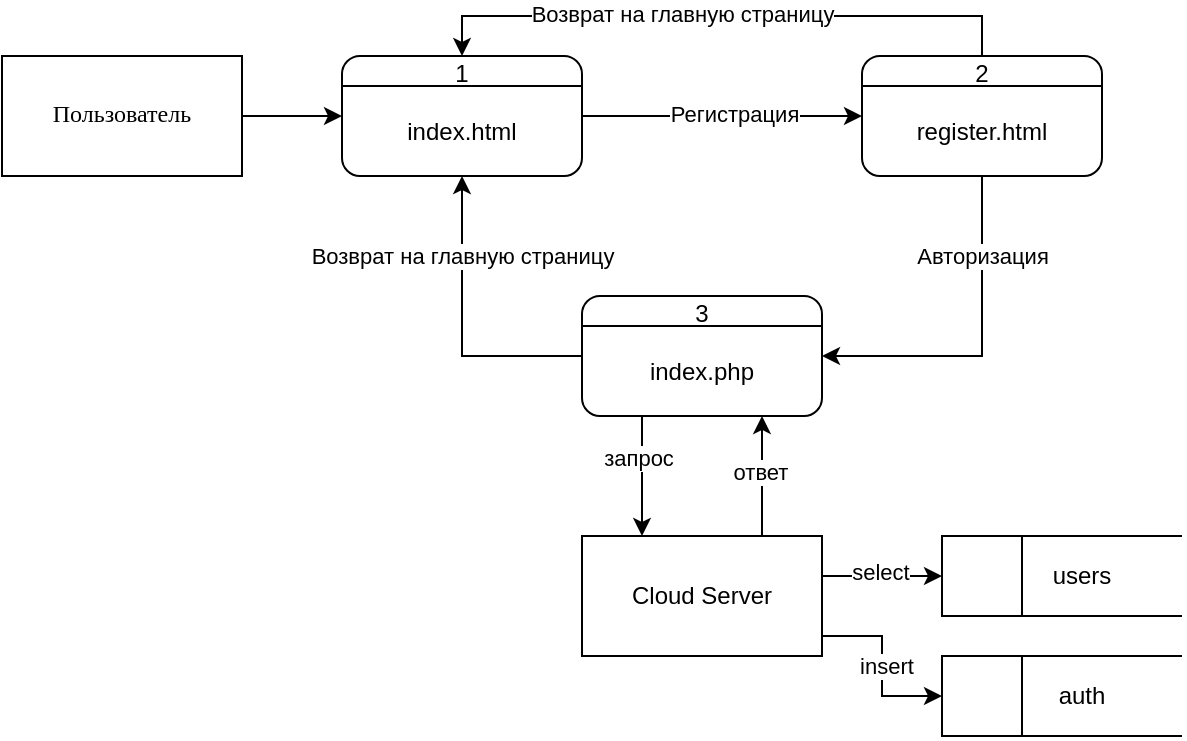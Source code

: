 <mxfile version="24.8.3">
  <diagram name="Страница — 1" id="CtWsFZ7PvQ7qy0UiPYyS">
    <mxGraphModel dx="680" dy="816" grid="1" gridSize="10" guides="1" tooltips="1" connect="1" arrows="1" fold="1" page="1" pageScale="1" pageWidth="827" pageHeight="1169" math="0" shadow="0">
      <root>
        <mxCell id="0" />
        <mxCell id="1" parent="0" />
        <mxCell id="zg9gERXsjxeJD88QTbwC-12" style="edgeStyle=orthogonalEdgeStyle;rounded=0;orthogonalLoop=1;jettySize=auto;html=1;entryX=0;entryY=0.5;entryDx=0;entryDy=0;" edge="1" parent="1" source="zg9gERXsjxeJD88QTbwC-1" target="zg9gERXsjxeJD88QTbwC-2">
          <mxGeometry relative="1" as="geometry">
            <mxPoint x="180" y="110.0" as="targetPoint" />
          </mxGeometry>
        </mxCell>
        <mxCell id="zg9gERXsjxeJD88QTbwC-1" value="Пользователь" style="rounded=0;whiteSpace=wrap;html=1;hachureGap=4;fontFamily=Architects Daughter;fontSource=https%3A%2F%2Ffonts.googleapis.com%2Fcss%3Ffamily%3DArchitects%2BDaughter;labelBackgroundColor=none;" vertex="1" parent="1">
          <mxGeometry x="10" y="80" width="120" height="60" as="geometry" />
        </mxCell>
        <mxCell id="zg9gERXsjxeJD88QTbwC-4" value="" style="group" vertex="1" connectable="0" parent="1">
          <mxGeometry x="180" y="80" width="120" height="60" as="geometry" />
        </mxCell>
        <mxCell id="zg9gERXsjxeJD88QTbwC-2" value="&lt;div&gt;1&lt;/div&gt;&lt;div&gt;&lt;br&gt;&lt;/div&gt;&lt;div&gt;index.html&lt;/div&gt;&lt;div&gt;&lt;br&gt;&lt;/div&gt;" style="rounded=1;whiteSpace=wrap;html=1;" vertex="1" parent="zg9gERXsjxeJD88QTbwC-4">
          <mxGeometry width="120" height="60" as="geometry" />
        </mxCell>
        <mxCell id="zg9gERXsjxeJD88QTbwC-3" value="" style="endArrow=none;html=1;rounded=0;exitX=0;exitY=0.25;exitDx=0;exitDy=0;entryX=1;entryY=0.25;entryDx=0;entryDy=0;" edge="1" parent="zg9gERXsjxeJD88QTbwC-4" source="zg9gERXsjxeJD88QTbwC-2" target="zg9gERXsjxeJD88QTbwC-2">
          <mxGeometry width="50" height="50" relative="1" as="geometry">
            <mxPoint x="20" y="70" as="sourcePoint" />
            <mxPoint x="70" y="20" as="targetPoint" />
          </mxGeometry>
        </mxCell>
        <mxCell id="zg9gERXsjxeJD88QTbwC-6" value="" style="group" vertex="1" connectable="0" parent="1">
          <mxGeometry x="440" y="80" width="120" height="60" as="geometry" />
        </mxCell>
        <mxCell id="zg9gERXsjxeJD88QTbwC-7" value="&lt;div&gt;2&lt;/div&gt;&lt;div&gt;&lt;br&gt;&lt;/div&gt;&lt;div&gt;register.html&lt;/div&gt;&lt;div&gt;&lt;br&gt;&lt;/div&gt;" style="rounded=1;whiteSpace=wrap;html=1;" vertex="1" parent="zg9gERXsjxeJD88QTbwC-6">
          <mxGeometry width="120" height="60" as="geometry" />
        </mxCell>
        <mxCell id="zg9gERXsjxeJD88QTbwC-8" value="" style="endArrow=none;html=1;rounded=0;exitX=0;exitY=0.25;exitDx=0;exitDy=0;entryX=1;entryY=0.25;entryDx=0;entryDy=0;" edge="1" parent="zg9gERXsjxeJD88QTbwC-6" source="zg9gERXsjxeJD88QTbwC-7" target="zg9gERXsjxeJD88QTbwC-7">
          <mxGeometry width="50" height="50" relative="1" as="geometry">
            <mxPoint x="20" y="70" as="sourcePoint" />
            <mxPoint x="70" y="20" as="targetPoint" />
          </mxGeometry>
        </mxCell>
        <mxCell id="zg9gERXsjxeJD88QTbwC-21" style="edgeStyle=orthogonalEdgeStyle;rounded=0;orthogonalLoop=1;jettySize=auto;html=1;entryX=0.5;entryY=1;entryDx=0;entryDy=0;" edge="1" parent="1" source="zg9gERXsjxeJD88QTbwC-10" target="zg9gERXsjxeJD88QTbwC-2">
          <mxGeometry relative="1" as="geometry">
            <Array as="points">
              <mxPoint x="240" y="230" />
            </Array>
          </mxGeometry>
        </mxCell>
        <mxCell id="zg9gERXsjxeJD88QTbwC-22" value="&lt;div&gt;Возврат на главную страницу&lt;/div&gt;" style="edgeLabel;html=1;align=center;verticalAlign=middle;resizable=0;points=[];" vertex="1" connectable="0" parent="zg9gERXsjxeJD88QTbwC-21">
          <mxGeometry x="0.28" y="-1" relative="1" as="geometry">
            <mxPoint x="-1" y="-14" as="offset" />
          </mxGeometry>
        </mxCell>
        <mxCell id="zg9gERXsjxeJD88QTbwC-36" style="edgeStyle=orthogonalEdgeStyle;rounded=0;orthogonalLoop=1;jettySize=auto;html=1;entryX=0.25;entryY=0;entryDx=0;entryDy=0;" edge="1" parent="1" source="zg9gERXsjxeJD88QTbwC-10" target="zg9gERXsjxeJD88QTbwC-35">
          <mxGeometry relative="1" as="geometry">
            <Array as="points">
              <mxPoint x="330" y="280" />
              <mxPoint x="330" y="280" />
            </Array>
          </mxGeometry>
        </mxCell>
        <mxCell id="zg9gERXsjxeJD88QTbwC-38" value="&lt;div&gt;запрос&lt;/div&gt;" style="edgeLabel;html=1;align=center;verticalAlign=middle;resizable=0;points=[];" vertex="1" connectable="0" parent="zg9gERXsjxeJD88QTbwC-36">
          <mxGeometry x="-0.292" y="-2" relative="1" as="geometry">
            <mxPoint as="offset" />
          </mxGeometry>
        </mxCell>
        <mxCell id="zg9gERXsjxeJD88QTbwC-10" value="&lt;div&gt;3&lt;/div&gt;&lt;div&gt;&lt;br&gt;&lt;/div&gt;&lt;div&gt;index.php&lt;/div&gt;&lt;div&gt;&lt;br&gt;&lt;/div&gt;" style="rounded=1;whiteSpace=wrap;html=1;" vertex="1" parent="1">
          <mxGeometry x="300" y="200" width="120" height="60" as="geometry" />
        </mxCell>
        <mxCell id="zg9gERXsjxeJD88QTbwC-11" value="" style="endArrow=none;html=1;rounded=0;exitX=0;exitY=0.25;exitDx=0;exitDy=0;entryX=1;entryY=0.25;entryDx=0;entryDy=0;elbow=vertical;" edge="1" parent="1" source="zg9gERXsjxeJD88QTbwC-10" target="zg9gERXsjxeJD88QTbwC-10">
          <mxGeometry width="50" height="50" relative="1" as="geometry">
            <mxPoint x="460" y="330" as="sourcePoint" />
            <mxPoint x="510" y="280" as="targetPoint" />
          </mxGeometry>
        </mxCell>
        <mxCell id="zg9gERXsjxeJD88QTbwC-15" style="edgeStyle=orthogonalEdgeStyle;rounded=0;orthogonalLoop=1;jettySize=auto;html=1;" edge="1" parent="1" source="zg9gERXsjxeJD88QTbwC-2" target="zg9gERXsjxeJD88QTbwC-7">
          <mxGeometry relative="1" as="geometry" />
        </mxCell>
        <mxCell id="zg9gERXsjxeJD88QTbwC-18" value="Регистрация" style="edgeLabel;html=1;align=center;verticalAlign=middle;resizable=0;points=[];" vertex="1" connectable="0" parent="zg9gERXsjxeJD88QTbwC-15">
          <mxGeometry x="0.084" y="1" relative="1" as="geometry">
            <mxPoint as="offset" />
          </mxGeometry>
        </mxCell>
        <mxCell id="zg9gERXsjxeJD88QTbwC-16" style="edgeStyle=orthogonalEdgeStyle;rounded=0;orthogonalLoop=1;jettySize=auto;html=1;entryX=0.5;entryY=0;entryDx=0;entryDy=0;" edge="1" parent="1" source="zg9gERXsjxeJD88QTbwC-7" target="zg9gERXsjxeJD88QTbwC-2">
          <mxGeometry relative="1" as="geometry">
            <Array as="points">
              <mxPoint x="500" y="60" />
              <mxPoint x="240" y="60" />
            </Array>
          </mxGeometry>
        </mxCell>
        <mxCell id="zg9gERXsjxeJD88QTbwC-17" value="&lt;div&gt;Возврат на главную страницу&lt;/div&gt;" style="edgeLabel;html=1;align=center;verticalAlign=middle;resizable=0;points=[];" vertex="1" connectable="0" parent="zg9gERXsjxeJD88QTbwC-16">
          <mxGeometry x="0.136" y="-1" relative="1" as="geometry">
            <mxPoint as="offset" />
          </mxGeometry>
        </mxCell>
        <mxCell id="zg9gERXsjxeJD88QTbwC-19" style="edgeStyle=orthogonalEdgeStyle;rounded=0;orthogonalLoop=1;jettySize=auto;html=1;entryX=1;entryY=0.5;entryDx=0;entryDy=0;" edge="1" parent="1" source="zg9gERXsjxeJD88QTbwC-7" target="zg9gERXsjxeJD88QTbwC-10">
          <mxGeometry relative="1" as="geometry">
            <Array as="points">
              <mxPoint x="500" y="230" />
            </Array>
          </mxGeometry>
        </mxCell>
        <mxCell id="zg9gERXsjxeJD88QTbwC-20" value="Авторизация" style="edgeLabel;html=1;align=center;verticalAlign=middle;resizable=0;points=[];" vertex="1" connectable="0" parent="zg9gERXsjxeJD88QTbwC-19">
          <mxGeometry x="0.093" y="3" relative="1" as="geometry">
            <mxPoint x="3" y="-53" as="offset" />
          </mxGeometry>
        </mxCell>
        <mxCell id="zg9gERXsjxeJD88QTbwC-29" value="" style="group" vertex="1" connectable="0" parent="1">
          <mxGeometry x="480" y="320" width="120" height="40" as="geometry" />
        </mxCell>
        <mxCell id="zg9gERXsjxeJD88QTbwC-25" value="" style="whiteSpace=wrap;html=1;aspect=fixed;" vertex="1" parent="zg9gERXsjxeJD88QTbwC-29">
          <mxGeometry width="40" height="40" as="geometry" />
        </mxCell>
        <mxCell id="zg9gERXsjxeJD88QTbwC-26" value="" style="endArrow=none;html=1;rounded=0;" edge="1" parent="zg9gERXsjxeJD88QTbwC-29">
          <mxGeometry width="50" height="50" relative="1" as="geometry">
            <mxPoint x="40" as="sourcePoint" />
            <mxPoint x="120" as="targetPoint" />
          </mxGeometry>
        </mxCell>
        <mxCell id="zg9gERXsjxeJD88QTbwC-27" value="" style="endArrow=none;html=1;rounded=0;" edge="1" parent="zg9gERXsjxeJD88QTbwC-29">
          <mxGeometry width="50" height="50" relative="1" as="geometry">
            <mxPoint x="40" y="40" as="sourcePoint" />
            <mxPoint x="120" y="40" as="targetPoint" />
          </mxGeometry>
        </mxCell>
        <mxCell id="zg9gERXsjxeJD88QTbwC-28" value="&lt;div&gt;users&lt;/div&gt;" style="text;html=1;align=center;verticalAlign=middle;whiteSpace=wrap;rounded=0;" vertex="1" parent="zg9gERXsjxeJD88QTbwC-29">
          <mxGeometry x="40" y="5" width="60" height="30" as="geometry" />
        </mxCell>
        <mxCell id="zg9gERXsjxeJD88QTbwC-30" value="" style="group" vertex="1" connectable="0" parent="1">
          <mxGeometry x="480" y="380" width="120" height="40" as="geometry" />
        </mxCell>
        <mxCell id="zg9gERXsjxeJD88QTbwC-31" value="" style="whiteSpace=wrap;html=1;aspect=fixed;" vertex="1" parent="zg9gERXsjxeJD88QTbwC-30">
          <mxGeometry width="40" height="40" as="geometry" />
        </mxCell>
        <mxCell id="zg9gERXsjxeJD88QTbwC-32" value="" style="endArrow=none;html=1;rounded=0;" edge="1" parent="zg9gERXsjxeJD88QTbwC-30">
          <mxGeometry width="50" height="50" relative="1" as="geometry">
            <mxPoint x="40" as="sourcePoint" />
            <mxPoint x="120" as="targetPoint" />
          </mxGeometry>
        </mxCell>
        <mxCell id="zg9gERXsjxeJD88QTbwC-33" value="" style="endArrow=none;html=1;rounded=0;" edge="1" parent="zg9gERXsjxeJD88QTbwC-30">
          <mxGeometry width="50" height="50" relative="1" as="geometry">
            <mxPoint x="40" y="40" as="sourcePoint" />
            <mxPoint x="120" y="40" as="targetPoint" />
          </mxGeometry>
        </mxCell>
        <mxCell id="zg9gERXsjxeJD88QTbwC-34" value="auth" style="text;html=1;align=center;verticalAlign=middle;whiteSpace=wrap;rounded=0;" vertex="1" parent="zg9gERXsjxeJD88QTbwC-30">
          <mxGeometry x="40" y="5" width="60" height="30" as="geometry" />
        </mxCell>
        <mxCell id="zg9gERXsjxeJD88QTbwC-37" style="edgeStyle=orthogonalEdgeStyle;rounded=0;orthogonalLoop=1;jettySize=auto;html=1;entryX=0.75;entryY=1;entryDx=0;entryDy=0;" edge="1" parent="1" source="zg9gERXsjxeJD88QTbwC-35" target="zg9gERXsjxeJD88QTbwC-10">
          <mxGeometry relative="1" as="geometry">
            <Array as="points">
              <mxPoint x="390" y="300" />
              <mxPoint x="390" y="300" />
            </Array>
          </mxGeometry>
        </mxCell>
        <mxCell id="zg9gERXsjxeJD88QTbwC-39" value="ответ" style="edgeLabel;html=1;align=center;verticalAlign=middle;resizable=0;points=[];" vertex="1" connectable="0" parent="zg9gERXsjxeJD88QTbwC-37">
          <mxGeometry x="0.062" y="1" relative="1" as="geometry">
            <mxPoint as="offset" />
          </mxGeometry>
        </mxCell>
        <mxCell id="zg9gERXsjxeJD88QTbwC-40" style="edgeStyle=orthogonalEdgeStyle;rounded=0;orthogonalLoop=1;jettySize=auto;html=1;" edge="1" parent="1" source="zg9gERXsjxeJD88QTbwC-35">
          <mxGeometry relative="1" as="geometry">
            <mxPoint x="480" y="340" as="targetPoint" />
            <Array as="points">
              <mxPoint x="440" y="340" />
              <mxPoint x="440" y="340" />
            </Array>
          </mxGeometry>
        </mxCell>
        <mxCell id="zg9gERXsjxeJD88QTbwC-44" value="select" style="edgeLabel;html=1;align=center;verticalAlign=middle;resizable=0;points=[];" vertex="1" connectable="0" parent="zg9gERXsjxeJD88QTbwC-40">
          <mxGeometry x="-0.058" y="2" relative="1" as="geometry">
            <mxPoint as="offset" />
          </mxGeometry>
        </mxCell>
        <mxCell id="zg9gERXsjxeJD88QTbwC-42" style="edgeStyle=orthogonalEdgeStyle;rounded=0;orthogonalLoop=1;jettySize=auto;html=1;entryX=0;entryY=0.5;entryDx=0;entryDy=0;" edge="1" parent="1" source="zg9gERXsjxeJD88QTbwC-35" target="zg9gERXsjxeJD88QTbwC-31">
          <mxGeometry relative="1" as="geometry">
            <Array as="points">
              <mxPoint x="450" y="370" />
              <mxPoint x="450" y="400" />
            </Array>
          </mxGeometry>
        </mxCell>
        <mxCell id="zg9gERXsjxeJD88QTbwC-45" value="insert" style="edgeLabel;html=1;align=center;verticalAlign=middle;resizable=0;points=[];" vertex="1" connectable="0" parent="zg9gERXsjxeJD88QTbwC-42">
          <mxGeometry x="-0.222" y="2" relative="1" as="geometry">
            <mxPoint y="10" as="offset" />
          </mxGeometry>
        </mxCell>
        <mxCell id="zg9gERXsjxeJD88QTbwC-35" value="&lt;p&gt;&lt;font face=&quot;Helvetica&quot;&gt;Cloud Server&lt;/font&gt;&lt;/p&gt;" style="rounded=0;whiteSpace=wrap;html=1;hachureGap=4;fontFamily=Architects Daughter;fontSource=https%3A%2F%2Ffonts.googleapis.com%2Fcss%3Ffamily%3DArchitects%2BDaughter;labelBackgroundColor=none;" vertex="1" parent="1">
          <mxGeometry x="300.0" y="320" width="120" height="60" as="geometry" />
        </mxCell>
      </root>
    </mxGraphModel>
  </diagram>
</mxfile>
